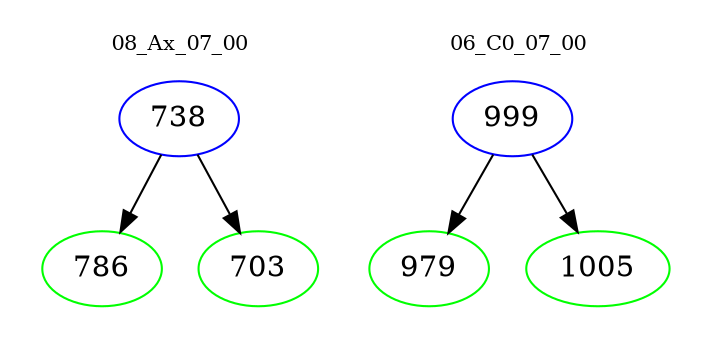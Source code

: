 digraph{
subgraph cluster_0 {
color = white
label = "08_Ax_07_00";
fontsize=10;
T0_738 [label="738", color="blue"]
T0_738 -> T0_786 [color="black"]
T0_786 [label="786", color="green"]
T0_738 -> T0_703 [color="black"]
T0_703 [label="703", color="green"]
}
subgraph cluster_1 {
color = white
label = "06_C0_07_00";
fontsize=10;
T1_999 [label="999", color="blue"]
T1_999 -> T1_979 [color="black"]
T1_979 [label="979", color="green"]
T1_999 -> T1_1005 [color="black"]
T1_1005 [label="1005", color="green"]
}
}
